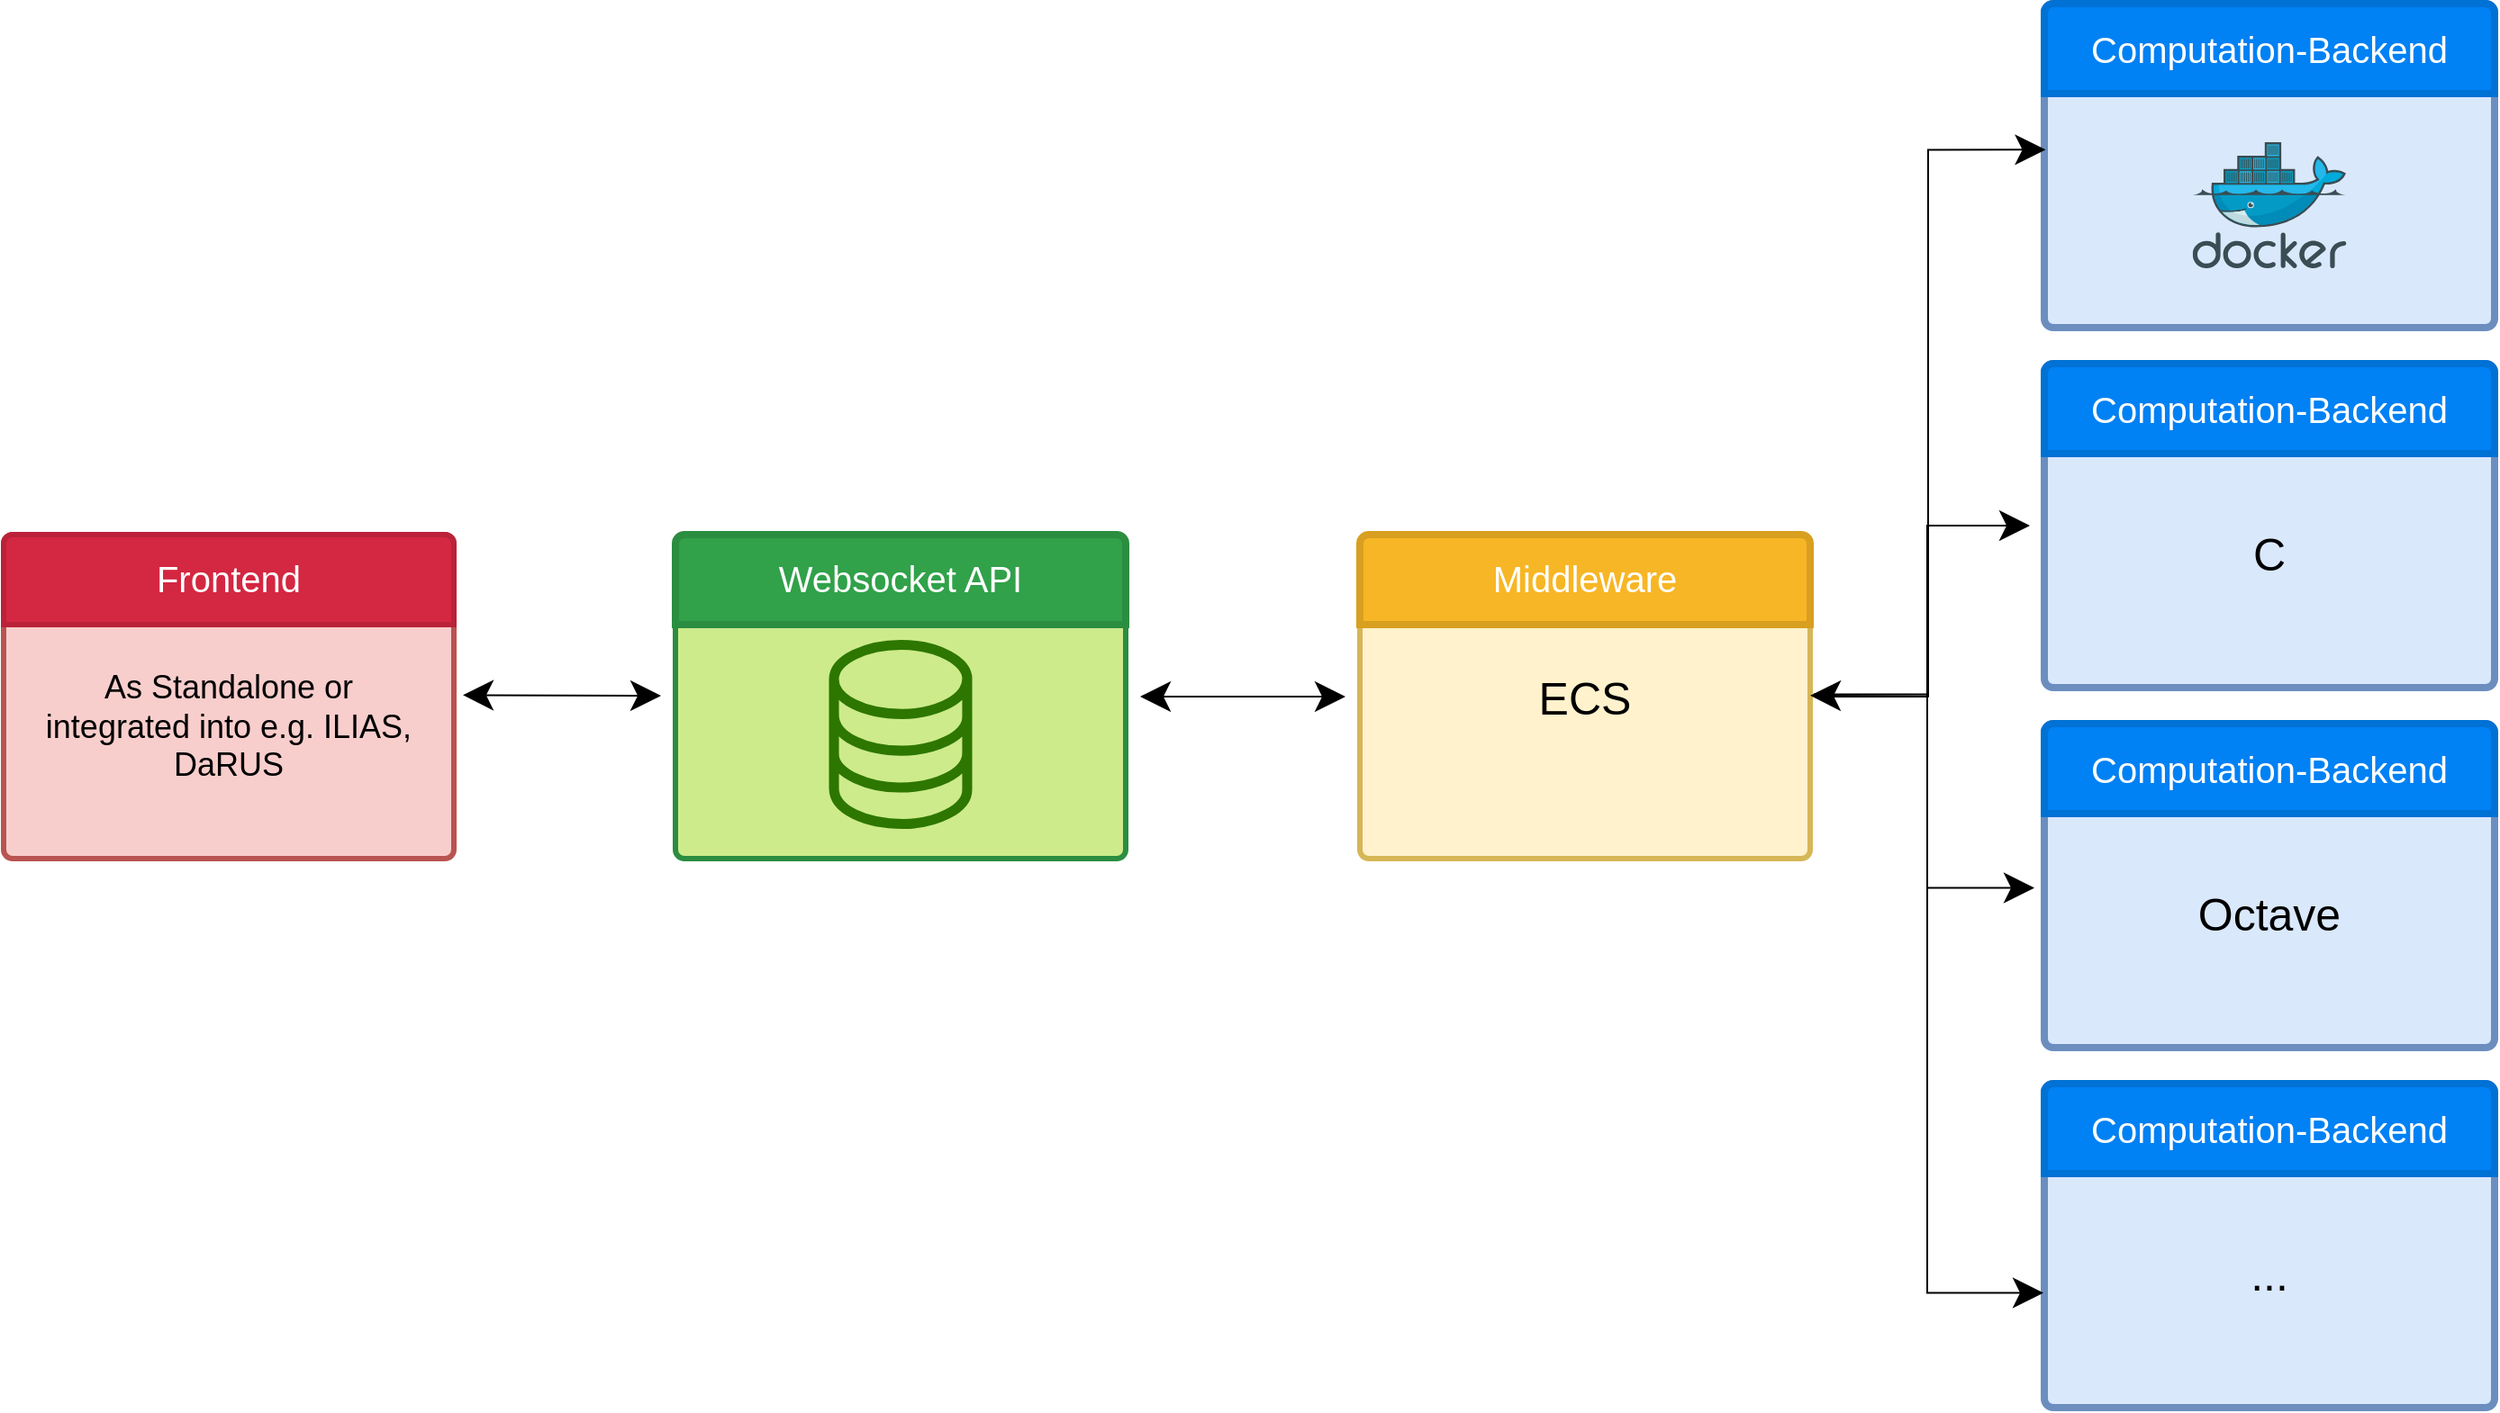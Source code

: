 <mxfile version="17.0.0" type="device"><diagram id="hJOMJDm2GBQv0ac_g4cM" name="Page-1"><mxGraphModel dx="2849" dy="1404" grid="0" gridSize="10" guides="1" tooltips="1" connect="1" arrows="1" fold="1" page="0" pageScale="1" pageWidth="827" pageHeight="1169" math="0" shadow="0"><root><mxCell id="0"/><mxCell id="1" parent="0"/><mxCell id="XffEDiJkhhUflHy0BRDR-3" value="" style="html=1;shadow=0;dashed=0;shape=mxgraph.bootstrap.rrect;rSize=5;strokeColor=#6c8ebf;html=1;whiteSpace=wrap;fillColor=#dae8fc;verticalAlign=bottom;align=center;spacing=20;spacingBottom=0;fontSize=14;hachureGap=4;strokeWidth=4;" vertex="1" parent="1"><mxGeometry x="500" y="200" width="250" height="180" as="geometry"/></mxCell><mxCell id="XffEDiJkhhUflHy0BRDR-4" value="Computation-Backend" style="html=1;shadow=0;dashed=0;shape=mxgraph.bootstrap.topButton;rSize=5;perimeter=none;whiteSpace=wrap;fillColor=#0081F4;strokeColor=#0071D5;fontColor=#ffffff;resizeWidth=1;fontSize=20;align=center;spacing=20;hachureGap=4;strokeWidth=4;" vertex="1" parent="XffEDiJkhhUflHy0BRDR-3"><mxGeometry width="250" height="50" relative="1" as="geometry"/></mxCell><mxCell id="XffEDiJkhhUflHy0BRDR-13" value="" style="sketch=0;aspect=fixed;html=1;points=[];align=center;image;fontSize=12;image=img/lib/mscae/Docker.svg;labelBackgroundColor=none;hachureGap=4;strokeColor=#2B8D40;strokeWidth=4;fillColor=none;" vertex="1" parent="XffEDiJkhhUflHy0BRDR-3"><mxGeometry x="82.32" y="77" width="85.37" height="70" as="geometry"/></mxCell><mxCell id="XffEDiJkhhUflHy0BRDR-7" value="" style="html=1;shadow=0;dashed=0;shape=mxgraph.bootstrap.rrect;rSize=5;strokeColor=#2B8D40;html=1;whiteSpace=wrap;fillColor=#cdeb8b;verticalAlign=bottom;align=left;spacing=20;spacingBottom=0;fontSize=14;hachureGap=4;labelBackgroundColor=none;strokeWidth=3;" vertex="1" parent="1"><mxGeometry x="-260" y="495" width="250" height="180" as="geometry"/></mxCell><mxCell id="XffEDiJkhhUflHy0BRDR-8" value="&lt;div align=&quot;center&quot;&gt;&lt;font style=&quot;font-size: 20px&quot;&gt;Websocket API&lt;/font&gt;&lt;/div&gt;" style="html=1;shadow=0;dashed=0;shape=mxgraph.bootstrap.topButton;rSize=5;perimeter=none;whiteSpace=wrap;fillColor=#31A14A;strokeColor=#2B8D40;fontColor=#ffffff;resizeWidth=1;fontSize=18;align=center;spacing=20;hachureGap=4;strokeWidth=4;" vertex="1" parent="XffEDiJkhhUflHy0BRDR-7"><mxGeometry width="250" height="50" relative="1" as="geometry"/></mxCell><mxCell id="XffEDiJkhhUflHy0BRDR-22" value="" style="sketch=0;pointerEvents=1;shadow=0;dashed=0;html=1;strokeColor=#2D7600;fillColor=#31A14A;aspect=fixed;labelPosition=center;verticalLabelPosition=bottom;verticalAlign=top;align=center;outlineConnect=0;shape=mxgraph.vvd.storage;labelBackgroundColor=none;hachureGap=4;fontSize=25;strokeWidth=3;fontColor=#ffffff;" vertex="1" parent="XffEDiJkhhUflHy0BRDR-7"><mxGeometry x="86.75" y="60" width="76.5" height="102" as="geometry"/></mxCell><mxCell id="XffEDiJkhhUflHy0BRDR-11" value="&lt;font style=&quot;font-size: 25px&quot;&gt;ECS&lt;/font&gt;" style="html=1;shadow=0;dashed=0;shape=mxgraph.bootstrap.rrect;rSize=5;strokeColor=#d6b656;html=1;whiteSpace=wrap;fillColor=#fff2cc;verticalAlign=middle;align=center;spacing=20;spacingBottom=0;fontSize=20;hachureGap=4;labelBackgroundColor=none;horizontal=1;strokeWidth=3;" vertex="1" parent="1"><mxGeometry x="120" y="495" width="250" height="180" as="geometry"/></mxCell><mxCell id="XffEDiJkhhUflHy0BRDR-12" value="&lt;div align=&quot;center&quot;&gt;&lt;font style=&quot;font-size: 20px&quot;&gt;Middleware&lt;/font&gt;&lt;/div&gt;" style="html=1;shadow=0;dashed=0;shape=mxgraph.bootstrap.topButton;rSize=5;perimeter=none;whiteSpace=wrap;fillColor=#F7B625;strokeColor=#D89F20;fontColor=#ffffff;resizeWidth=1;fontSize=18;align=center;spacing=20;hachureGap=4;strokeWidth=4;" vertex="1" parent="XffEDiJkhhUflHy0BRDR-11"><mxGeometry width="250" height="50" relative="1" as="geometry"/></mxCell><mxCell id="XffEDiJkhhUflHy0BRDR-14" value="&lt;div&gt;&lt;font style=&quot;font-size: 25px&quot;&gt;&lt;br&gt;&lt;/font&gt;&lt;/div&gt;&lt;div&gt;&lt;font style=&quot;font-size: 25px&quot;&gt;C&lt;/font&gt;&lt;/div&gt;" style="html=1;shadow=0;dashed=0;shape=mxgraph.bootstrap.rrect;rSize=5;strokeColor=#6c8ebf;html=1;whiteSpace=wrap;fillColor=#dae8fc;verticalAlign=middle;align=center;spacing=20;spacingBottom=0;fontSize=14;hachureGap=4;strokeWidth=4;" vertex="1" parent="1"><mxGeometry x="500" y="400" width="250" height="180" as="geometry"/></mxCell><mxCell id="XffEDiJkhhUflHy0BRDR-15" value="Computation-Backend" style="html=1;shadow=0;dashed=0;shape=mxgraph.bootstrap.topButton;rSize=5;perimeter=none;whiteSpace=wrap;fillColor=#0081F4;strokeColor=#0071D5;fontColor=#ffffff;resizeWidth=1;fontSize=20;align=center;spacing=20;hachureGap=4;strokeWidth=4;" vertex="1" parent="XffEDiJkhhUflHy0BRDR-14"><mxGeometry width="250" height="50" relative="1" as="geometry"/></mxCell><mxCell id="XffEDiJkhhUflHy0BRDR-17" value="&lt;div&gt;&lt;font style=&quot;font-size: 25px&quot;&gt;&lt;br&gt;&lt;/font&gt;&lt;/div&gt;&lt;div&gt;&lt;font style=&quot;font-size: 25px&quot;&gt;Octave&lt;/font&gt;&lt;/div&gt;" style="html=1;shadow=0;dashed=0;shape=mxgraph.bootstrap.rrect;rSize=5;strokeColor=#6c8ebf;html=1;whiteSpace=wrap;fillColor=#dae8fc;verticalAlign=middle;align=center;spacing=20;spacingBottom=0;fontSize=14;hachureGap=4;strokeWidth=4;" vertex="1" parent="1"><mxGeometry x="500" y="600" width="250" height="180" as="geometry"/></mxCell><mxCell id="XffEDiJkhhUflHy0BRDR-18" value="Computation-Backend" style="html=1;shadow=0;dashed=0;shape=mxgraph.bootstrap.topButton;rSize=5;perimeter=none;whiteSpace=wrap;fillColor=#0081F4;strokeColor=#0071D5;fontColor=#ffffff;resizeWidth=1;fontSize=20;align=center;spacing=20;hachureGap=4;strokeWidth=4;" vertex="1" parent="XffEDiJkhhUflHy0BRDR-17"><mxGeometry width="250" height="50" relative="1" as="geometry"/></mxCell><mxCell id="XffEDiJkhhUflHy0BRDR-19" value="&lt;div&gt;&lt;font style=&quot;font-size: 25px&quot;&gt;&lt;br&gt;&lt;/font&gt;&lt;/div&gt;&lt;div&gt;&lt;font style=&quot;font-size: 25px&quot;&gt;...&lt;/font&gt;&lt;/div&gt;" style="html=1;shadow=0;dashed=0;shape=mxgraph.bootstrap.rrect;rSize=5;strokeColor=#6c8ebf;html=1;whiteSpace=wrap;fillColor=#dae8fc;verticalAlign=middle;align=center;spacing=20;spacingBottom=0;fontSize=14;hachureGap=4;strokeWidth=4;" vertex="1" parent="1"><mxGeometry x="500" y="800" width="250" height="180" as="geometry"/></mxCell><mxCell id="XffEDiJkhhUflHy0BRDR-20" value="Computation-Backend" style="html=1;shadow=0;dashed=0;shape=mxgraph.bootstrap.topButton;rSize=5;perimeter=none;whiteSpace=wrap;fillColor=#0081F4;strokeColor=#0071D5;fontColor=#ffffff;resizeWidth=1;fontSize=20;align=center;spacing=20;hachureGap=4;strokeWidth=4;" vertex="1" parent="XffEDiJkhhUflHy0BRDR-19"><mxGeometry width="250" height="50" relative="1" as="geometry"/></mxCell><mxCell id="XffEDiJkhhUflHy0BRDR-23" value="" style="endArrow=classic;startArrow=classic;html=1;rounded=0;fontSize=25;startSize=14;endSize=14;sourcePerimeterSpacing=8;targetPerimeterSpacing=8;curved=1;" edge="1" parent="1" source="XffEDiJkhhUflHy0BRDR-7" target="XffEDiJkhhUflHy0BRDR-11"><mxGeometry width="50" height="50" relative="1" as="geometry"><mxPoint x="-3" y="583" as="sourcePoint"/><mxPoint x="47" y="533" as="targetPoint"/></mxGeometry></mxCell><mxCell id="XffEDiJkhhUflHy0BRDR-24" value="" style="endArrow=classic;startArrow=classic;html=1;rounded=0;fontSize=25;startSize=14;endSize=14;sourcePerimeterSpacing=8;targetPerimeterSpacing=8;curved=1;" edge="1" parent="1" target="XffEDiJkhhUflHy0BRDR-7"><mxGeometry width="50" height="50" relative="1" as="geometry"><mxPoint x="-378" y="584.17" as="sourcePoint"/><mxPoint x="-264.0" y="584.17" as="targetPoint"/></mxGeometry></mxCell><mxCell id="XffEDiJkhhUflHy0BRDR-36" value="" style="endArrow=classic;startArrow=classic;html=1;rounded=0;fontSize=25;startSize=14;endSize=14;sourcePerimeterSpacing=8;targetPerimeterSpacing=8;entryX=0.003;entryY=0.451;entryDx=0;entryDy=0;entryPerimeter=0;edgeStyle=orthogonalEdgeStyle;" edge="1" parent="1" target="XffEDiJkhhUflHy0BRDR-3"><mxGeometry width="50" height="50" relative="1" as="geometry"><mxPoint x="370.0" y="584.38" as="sourcePoint"/><mxPoint x="484" y="584.38" as="targetPoint"/></mxGeometry></mxCell><mxCell id="XffEDiJkhhUflHy0BRDR-37" value="" style="endArrow=classic;startArrow=none;html=1;rounded=0;fontSize=25;startSize=14;endSize=14;sourcePerimeterSpacing=8;targetPerimeterSpacing=8;edgeStyle=orthogonalEdgeStyle;startFill=0;" edge="1" parent="1" source="XffEDiJkhhUflHy0BRDR-11" target="XffEDiJkhhUflHy0BRDR-14"><mxGeometry width="50" height="50" relative="1" as="geometry"><mxPoint x="380.0" y="594.38" as="sourcePoint"/><mxPoint x="510.75" y="291.18" as="targetPoint"/></mxGeometry></mxCell><mxCell id="XffEDiJkhhUflHy0BRDR-38" value="" style="endArrow=classic;startArrow=none;html=1;rounded=0;fontSize=25;startSize=14;endSize=14;sourcePerimeterSpacing=8;targetPerimeterSpacing=8;entryX=-0.022;entryY=0.507;entryDx=0;entryDy=0;entryPerimeter=0;edgeStyle=orthogonalEdgeStyle;startFill=0;" edge="1" parent="1" source="XffEDiJkhhUflHy0BRDR-11" target="XffEDiJkhhUflHy0BRDR-17"><mxGeometry width="50" height="50" relative="1" as="geometry"><mxPoint x="390.0" y="604.38" as="sourcePoint"/><mxPoint x="520.75" y="301.18" as="targetPoint"/></mxGeometry></mxCell><mxCell id="XffEDiJkhhUflHy0BRDR-39" value="" style="endArrow=classic;startArrow=none;html=1;rounded=0;fontSize=25;startSize=14;endSize=14;sourcePerimeterSpacing=8;targetPerimeterSpacing=8;entryX=-0.002;entryY=0.646;entryDx=0;entryDy=0;entryPerimeter=0;edgeStyle=orthogonalEdgeStyle;startFill=0;exitX=1.008;exitY=0.493;exitDx=0;exitDy=0;exitPerimeter=0;" edge="1" parent="1" source="XffEDiJkhhUflHy0BRDR-11" target="XffEDiJkhhUflHy0BRDR-19"><mxGeometry width="50" height="50" relative="1" as="geometry"><mxPoint x="388.0" y="595" as="sourcePoint"/><mxPoint x="504.5" y="701.26" as="targetPoint"/></mxGeometry></mxCell><mxCell id="XffEDiJkhhUflHy0BRDR-40" value="&lt;br&gt;&lt;div&gt;&lt;br&gt;&lt;/div&gt;&lt;div&gt;&lt;font style=&quot;font-size: 18px&quot;&gt;As Standalone or integrated into e.g. ILIAS, DaRUS&lt;/font&gt;&lt;/div&gt;" style="html=1;shadow=0;dashed=0;shape=mxgraph.bootstrap.rrect;rSize=5;strokeColor=#b85450;html=1;whiteSpace=wrap;fillColor=#f8cecc;verticalAlign=middle;align=center;spacing=20;spacingBottom=0;fontSize=14;labelBackgroundColor=none;hachureGap=4;strokeWidth=3;" vertex="1" parent="1"><mxGeometry x="-633" y="495" width="250" height="180" as="geometry"/></mxCell><mxCell id="XffEDiJkhhUflHy0BRDR-41" value="&lt;font style=&quot;font-size: 20px&quot;&gt;Frontend&lt;/font&gt;" style="html=1;shadow=0;dashed=0;shape=mxgraph.bootstrap.topButton;rSize=5;perimeter=none;whiteSpace=wrap;fillColor=#D42741;strokeColor=#BA2239;fontColor=#ffffff;resizeWidth=1;fontSize=18;align=center;spacing=20;labelBackgroundColor=none;hachureGap=4;strokeWidth=3;" vertex="1" parent="XffEDiJkhhUflHy0BRDR-40"><mxGeometry width="250" height="50" relative="1" as="geometry"/></mxCell></root></mxGraphModel></diagram></mxfile>
